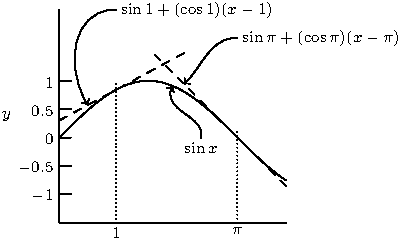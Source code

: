 import graph;
import math;
defaultpen(fontsize(8pt));
// size(3cm,0);
unitsize(1cm);

real pi=4*atan(1);
real xmin=0;
real xmax=4;

real ymin=-1.5;
real ymax= 1.5;

typedef real r_r(real x);
typedef bool3 r_b3(real x);

void labpath(pair lp, real x0, r_r g, string tex, pair dir)
{
  real m=(g(x0+1e-6)-g(x0-1e-6))/(2e-6);
  pair u=(-m,1)/sqrt(m*m+1);
  pair p0=(x0,g(x0));
  if (p0.y>lp.y) {
    u=-u;
  }

  draw(lp..(lp-0.1*dir)..((x0,g(x0))+0.1*u)..(x0,g(x0)),arrow=Arrow(TeXHead));
  label(tex,lp,dir);
}

real f(real x) { return sin(x); }

bool3 boundf(real x) { real y=f(x);   return ymin <= y && y <= ymax; }

{
  draw(graph(f,cond=boundf,xmin,xmax,operator --));
  pair lp=(2.5,0);
  real x0=2;
  labpath(lp,x0,f,"$\sin x$",S);
}

struct G
{
  real x0;
  string x0tex;
  real x1;
  pair lp;
  pair dir=E;
  string tex;

  real at(real x) {
    return f(x0)+((f(x0+1e-6)-f(x0-1e-6))/(2e-6))*(x-x0);
  }
  bool3 in(real x) {
    real y=at(x);
    return ymin <= y && y <= ymax;
  }
  void draw() {
    draw(graph(at,cond=in,xmin,xmax,operator ..),dashed);
    if (tex != "") {
      labpath(lp,x1,at,tex,dir);
    }
    draw((x0,ymin)--(x0,f(x0)+0.1),dotted);
    label("$"+x0tex+"$",(x0,ymin),S);
  }
};

{
  G g;

  g.x0=1;
  g.x0tex="1";
  g.tex="$\sin "+g.x0tex+"+(\cos "+g.x0tex+") (x-"+g.x0tex+")$";
  g.lp=(1,2.25);
  g.x1=0.5;
  g.draw();
}

{
  G g;
  g.x0=pi;
  g.x0tex="\pi";
  g.tex="$\sin "+g.x0tex+"+(\cos "+g.x0tex+") (x-"+g.x0tex+")$";
  g.lp=(pi,1.75);
  g.x1=2.2;
  g.draw();
}
draw((-xmin,ymin)--(xmax,ymin));
yaxis("$y$",Left,RightTicks(new real[]{-1,-0.5,0,0.5,1}));

